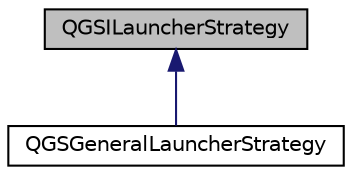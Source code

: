 digraph "QGSILauncherStrategy"
{
  edge [fontname="Helvetica",fontsize="10",labelfontname="Helvetica",labelfontsize="10"];
  node [fontname="Helvetica",fontsize="10",shape=record];
  Node0 [label="QGSILauncherStrategy",height=0.2,width=0.4,color="black", fillcolor="grey75", style="filled", fontcolor="black"];
  Node0 -> Node1 [dir="back",color="midnightblue",fontsize="10",style="solid"];
  Node1 [label="QGSGeneralLauncherStrategy",height=0.2,width=0.4,color="black", fillcolor="white", style="filled",URL="$class_q_g_s_general_launcher_strategy.html"];
}
